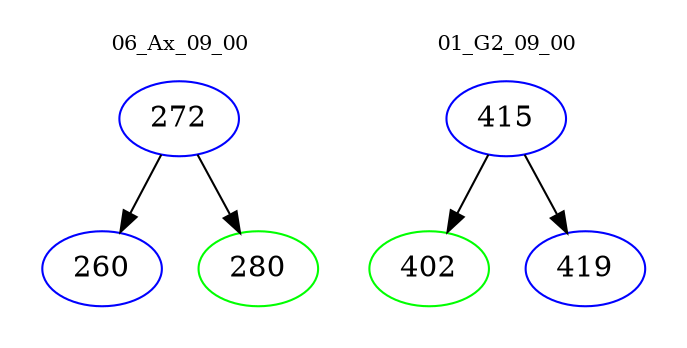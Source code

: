 digraph{
subgraph cluster_0 {
color = white
label = "06_Ax_09_00";
fontsize=10;
T0_272 [label="272", color="blue"]
T0_272 -> T0_260 [color="black"]
T0_260 [label="260", color="blue"]
T0_272 -> T0_280 [color="black"]
T0_280 [label="280", color="green"]
}
subgraph cluster_1 {
color = white
label = "01_G2_09_00";
fontsize=10;
T1_415 [label="415", color="blue"]
T1_415 -> T1_402 [color="black"]
T1_402 [label="402", color="green"]
T1_415 -> T1_419 [color="black"]
T1_419 [label="419", color="blue"]
}
}
